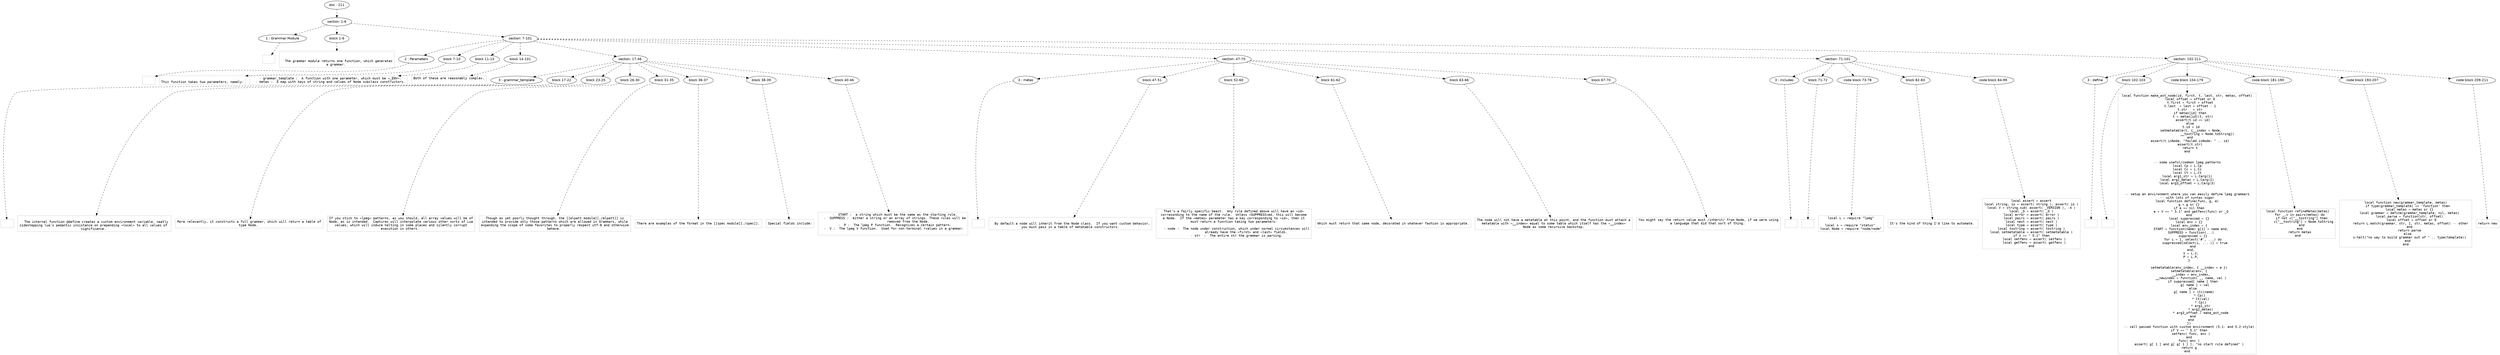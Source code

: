digraph hierarchy {

node [fontname=Helvetica]
edge [style=dashed]

doc_0 [label="doc - 211"]


doc_0 -> { section_1}
{rank=same; section_1}

section_1 [label="section: 1-6"]


section_1 -> { header_2 block_3 section_4}
{rank=same; header_2 block_3 section_4}

header_2 [label="1 : Grammar Module"]

block_3 [label="block 1-6"]

section_4 [label="section: 7-101"]


header_2 -> leaf_5
leaf_5  [color=Gray,shape=rectangle,fontname=Inconsolata,label=""]
block_3 -> leaf_6
leaf_6  [color=Gray,shape=rectangle,fontname=Inconsolata,label="

  The grammar module returns one function, which generates
a grammar. 
"]
section_4 -> { header_7 block_8 block_9 block_10 section_11 section_12 section_13 section_14}
{rank=same; header_7 block_8 block_9 block_10 section_11 section_12 section_13 section_14}

header_7 [label="2 : Parameters"]

block_8 [label="block 7-10"]

block_9 [label="block 11-13"]

block_10 [label="block 14-101"]

section_11 [label="section: 17-46"]

section_12 [label="section: 47-70"]

section_13 [label="section: 71-101"]

section_14 [label="section: 102-211"]


header_7 -> leaf_15
leaf_15  [color=Gray,shape=rectangle,fontname=Inconsolata,label=""]
block_8 -> leaf_16
leaf_16  [color=Gray,shape=rectangle,fontname=Inconsolata,label="
This function takes two parameters, namely:
"]
block_9 -> leaf_17
leaf_17  [color=Gray,shape=rectangle,fontname=Inconsolata,label="  - grammar_template :  A function with one parameter, which must be =_ENV=.
  - metas :  A map with keys of string and values of Node subclass constructors.
"]
block_10 -> leaf_18
leaf_18  [color=Gray,shape=rectangle,fontname=Inconsolata,label="Both of these are reasonably complex.

"]
section_11 -> { header_19 block_20 block_21 block_22 block_23 block_24 block_25 block_26}
{rank=same; header_19 block_20 block_21 block_22 block_23 block_24 block_25 block_26}

header_19 [label="3 : grammar_template"]

block_20 [label="block 17-22"]

block_21 [label="block 23-25"]

block_22 [label="block 26-30"]

block_23 [label="block 31-35"]

block_24 [label="block 36-37"]

block_25 [label="block 38-39"]

block_26 [label="block 40-46"]


header_19 -> leaf_27
leaf_27  [color=Gray,shape=rectangle,fontname=Inconsolata,label=""]
block_20 -> leaf_28
leaf_28  [color=Gray,shape=rectangle,fontname=Inconsolata,label="
  The internal function @define creates a custom environment variable, neatly
sidestepping lua's pedantic insistance on prepending =local= to all values of 
significance. 
"]
block_21 -> leaf_29
leaf_29  [color=Gray,shape=rectangle,fontname=Inconsolata,label="More relevantly, it constructs a full grammar, which will return a table of
type Node. 
"]
block_22 -> leaf_30
leaf_30  [color=Gray,shape=rectangle,fontname=Inconsolata,label="If you stick to =lpeg= patterns, as you should, all array values will be of
Node, as is intended.  Captures will interpolate various other sorts of Lua
values, which will induce halting in some places and silently corrupt
execution in others. 
"]
block_23 -> leaf_31
leaf_31  [color=Gray,shape=rectangle,fontname=Inconsolata,label="Though as yet poorly thought through, the [[elpatt module][./elpatt]] is
intended to provide only those patterns which are allowed in Grammars, while
expanding the scope of some favorites to properly respect utf-8 and otherwise
behave. 
"]
block_24 -> leaf_32
leaf_32  [color=Gray,shape=rectangle,fontname=Inconsolata,label="There are examples of the format in the [[spec module][./spec]].
"]
block_25 -> leaf_33
leaf_33  [color=Gray,shape=rectangle,fontname=Inconsolata,label="Special fields include:
"]
block_26 -> leaf_34
leaf_34  [color=Gray,shape=rectangle,fontname=Inconsolata,label="  -  START :  a string which must be the same as the starting rule.
  -  SUPPRESS :  either a string or an array of strings. These rules will be
                 removed from the Node. 
  -  P :  The lpeg P function.  Recognizes a certain pattern.
  -  V :  The lpeg V function.  Used for non-terminal rvalues in a grammar. 

"]
section_12 -> { header_35 block_36 block_37 block_38 block_39 block_40}
{rank=same; header_35 block_36 block_37 block_38 block_39 block_40}

header_35 [label="3 : metas"]

block_36 [label="block 47-51"]

block_37 [label="block 52-60"]

block_38 [label="block 61-62"]

block_39 [label="block 63-66"]

block_40 [label="block 67-70"]


header_35 -> leaf_41
leaf_41  [color=Gray,shape=rectangle,fontname=Inconsolata,label=""]
block_36 -> leaf_42
leaf_42  [color=Gray,shape=rectangle,fontname=Inconsolata,label="
  By default a node will inherit from the Node class.  If you want custom behavior,
you must pass in a table of metatable constructors.
"]
block_37 -> leaf_43
leaf_43  [color=Gray,shape=rectangle,fontname=Inconsolata,label="That's a fairly specific beast.  Any rule defined above will have an =id=
corresonding to the name of the rule.  Unless =SUPPRESS=ed, this will become
a Node.  If the =metas= parameter has a key corresponding to =id=, then it
must return a function taking two parameters:
   
   - node :  The node under construction, which under normal circumstances will
             already have the =first= and =last= fields.
   - str  :  The entire str the grammar is parsing.
"]
block_38 -> leaf_44
leaf_44  [color=Gray,shape=rectangle,fontname=Inconsolata,label="Which must return that same node, decorated in whatever fashion is appropriate.
"]
block_39 -> leaf_45
leaf_45  [color=Gray,shape=rectangle,fontname=Inconsolata,label="The node will not have a metatable at this point, and the function must attach a
metatable with =__index= equal to some table which itself has the =__index=
Node as some recursive backstop.
"]
block_40 -> leaf_46
leaf_46  [color=Gray,shape=rectangle,fontname=Inconsolata,label="You might say the return value must /inherit/ from Node, if we were using
a language that did that sort of thing. 

"]
section_13 -> { header_47 block_48 codeblock_49 block_50 codeblock_51}
{rank=same; header_47 block_48 codeblock_49 block_50 codeblock_51}

header_47 [label="3 : includes"]

block_48 [label="block 71-72"]

codeblock_49 [label="code block 73-78"]

block_50 [label="block 82-83"]

codeblock_51 [label="code block 84-99"]


header_47 -> leaf_52
leaf_52  [color=Gray,shape=rectangle,fontname=Inconsolata,label=""]
block_48 -> leaf_53
leaf_53  [color=Gray,shape=rectangle,fontname=Inconsolata,label=""]
codeblock_49 -> leaf_54
leaf_54  [color=Gray,shape=rectangle,fontname=Inconsolata,label="local L = require \"lpeg\"

local s = require \"status\" 
local Node = require \"node/node\""]
block_50 -> leaf_55
leaf_55  [color=Gray,shape=rectangle,fontname=Inconsolata,label="It's the kind of thing I'd like to automate. 
"]
codeblock_51 -> leaf_56
leaf_56  [color=Gray,shape=rectangle,fontname=Inconsolata,label="local assert = assert
local string, io = assert( string ), assert( io )
local V = string.sub( assert( _VERSION ), -4 )
local _G = assert( _G )
local error = assert( error )
local pairs = assert( pairs )
local next = assert( next )
local type = assert( type )
local tostring = assert( tostring )
local setmetatable = assert( setmetatable )
if V == \" 5.1\" then
   local setfenv = assert( setfenv )
   local getfenv = assert( getfenv )
end"]
section_14 -> { header_57 block_58 codeblock_59 codeblock_60 codeblock_61 codeblock_62}
{rank=same; header_57 block_58 codeblock_59 codeblock_60 codeblock_61 codeblock_62}

header_57 [label="3 : define"]

block_58 [label="block 102-103"]

codeblock_59 [label="code block 104-179"]

codeblock_60 [label="code block 181-190"]

codeblock_61 [label="code block 193-207"]

codeblock_62 [label="code block 209-211"]


header_57 -> leaf_63
leaf_63  [color=Gray,shape=rectangle,fontname=Inconsolata,label=""]
block_58 -> leaf_64
leaf_64  [color=Gray,shape=rectangle,fontname=Inconsolata,label=""]
codeblock_59 -> leaf_65
leaf_65  [color=Gray,shape=rectangle,fontname=Inconsolata,label="local function make_ast_node(id, first, t, last, str, metas, offset)
   local offset = offset or 0
   t.first = first + offset
   t.last  = last + offset - 1
   t.str   = str
   if metas[id] then
      t = metas[id](t, str)
      assert(t.id == id)
   else
    t.id = id
    setmetatable(t, {__index = Node,
                     __tostring = Node.toString})
   end
   assert(t.isNode, \"failed isNode: \" .. id)
   assert(t.str)
   return t
end


-- some useful/common lpeg patterns
local Cp = L.Cp
local Cc = L.Cc
local Ct = L.Ct
local arg1_str = L.Carg(1)
local arg2_metas = L.Carg(2)
local arg3_offset = L.Carg(3)


-- setup an environment where you can easily define lpeg grammars
-- with lots of syntax sugar
local function define(func, g, e)
  g = g or {}
  if e == nil then
    e = V == \" 5.1\" and getfenv(func) or _G
  end
  local suppressed = {}
  local env = {}
  local env_index = {
    START = function(name) g[1] = name end,
    SUPPRESS = function(...)
      suppressed = {}
      for i = 1, select('#', ...) do
        suppressed[select(i, ... )] = true
      end
    end,
    V = L.V,
    P = L.P,
  }

  setmetatable(env_index, { __index = e })
  setmetatable(env, {
    __index = env_index,
    __newindex = function( _, name, val )
      if suppressed[ name ] then
        g[ name ] = val
      else
        g[ name ] = (Cc(name) 
              * Cp() 
              * Ct(val)
              * Cp()
              * arg1_str
              * arg2_metas)
              * arg3_offset / make_ast_node
      end
    end
  })
  -- call passed function with custom environment (5.1- and 5.2-style)
  if V == \" 5.1\" then
    setfenv( func, env )
  end
  func( env )
  assert( g[ 1 ] and g[ g[ 1 ] ], \"no start rule defined\" )
  return g
end"]
codeblock_60 -> leaf_66
leaf_66  [color=Gray,shape=rectangle,fontname=Inconsolata,label="local function refineMetas(metas)
  for _,v in pairs(metas) do
    if not v[\"__tostring\"] then
      v[\"__tostring\"] = Node.toString
    end
  end
  return metas
end"]
codeblock_61 -> leaf_67
leaf_67  [color=Gray,shape=rectangle,fontname=Inconsolata,label="local function new(grammar_template, metas)
  if type(grammar_template) == 'function' then
    local metas = metas or {}
    local grammar = define(grammar_template, nil, metas)
    local parse = function(str, offset)
      local offset = offset or 0
      return L.match(grammar, str, 1, str, metas, offset) -- other 
    end
    return parse
  else
    s:halt(\"no way to build grammar out of \" .. type(template))
  end
end"]
codeblock_62 -> leaf_68
leaf_68  [color=Gray,shape=rectangle,fontname=Inconsolata,label="return new"]

}

